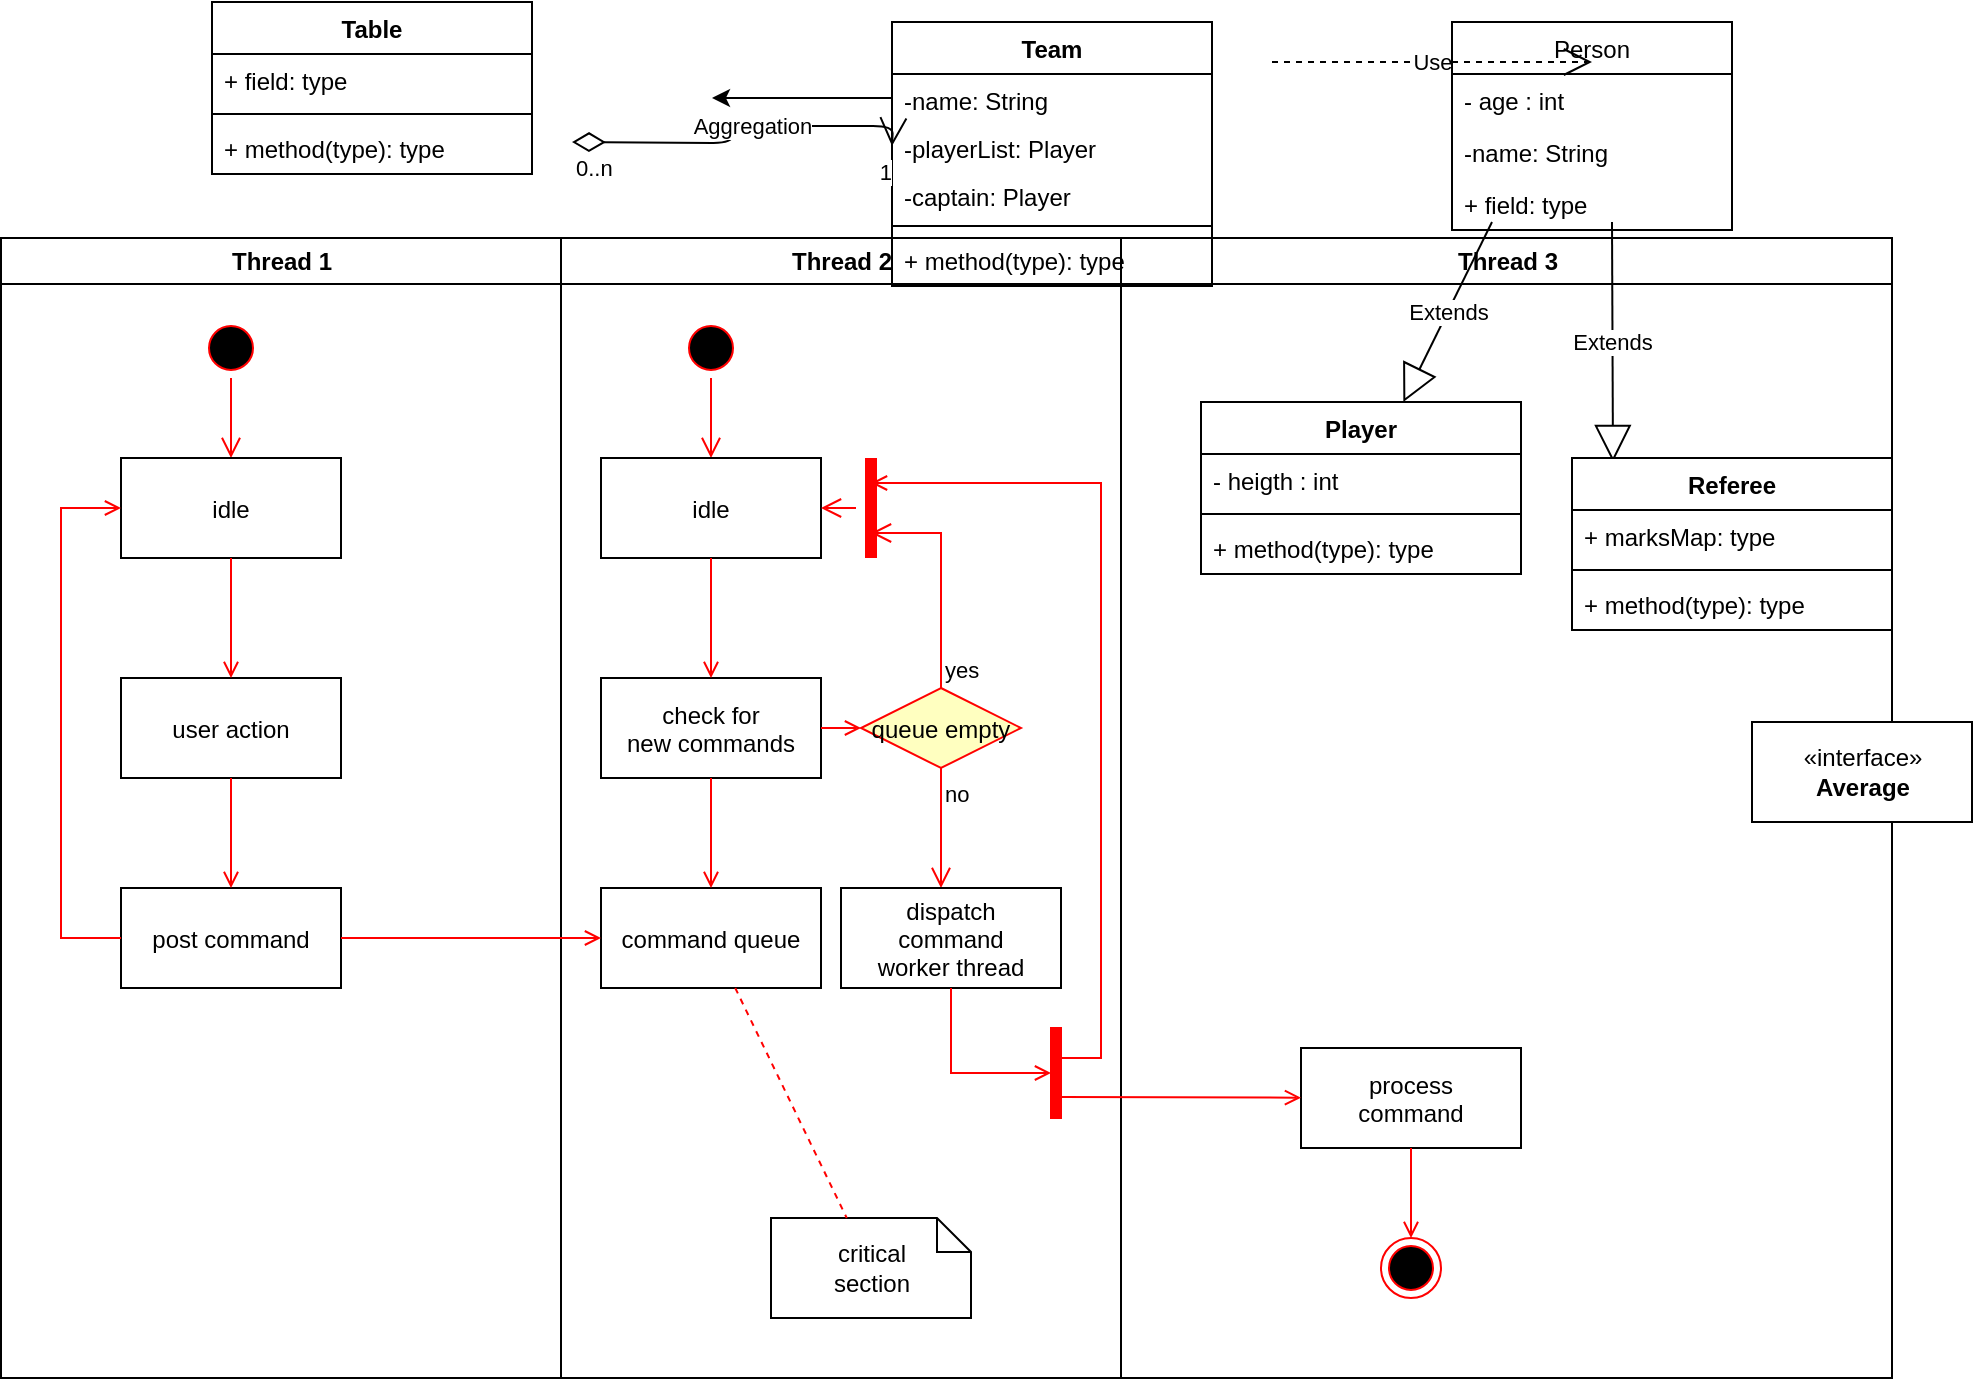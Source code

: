 <mxfile version="13.9.2" type="github">
  <diagram name="Page-1" id="e7e014a7-5840-1c2e-5031-d8a46d1fe8dd">
    <mxGraphModel dx="813" dy="460" grid="1" gridSize="10" guides="1" tooltips="1" connect="1" arrows="1" fold="1" page="1" pageScale="1" pageWidth="1169" pageHeight="826" background="#ffffff" math="0" shadow="0">
      <root>
        <mxCell id="0" />
        <mxCell id="1" parent="0" />
        <mxCell id="2" value="Thread 1" style="swimlane;whiteSpace=wrap" parent="1" vertex="1">
          <mxGeometry x="164.5" y="128" width="280" height="570" as="geometry">
            <mxRectangle x="164.5" y="128" width="80" height="23" as="alternateBounds" />
          </mxGeometry>
        </mxCell>
        <mxCell id="5" value="" style="ellipse;shape=startState;fillColor=#000000;strokeColor=#ff0000;" parent="2" vertex="1">
          <mxGeometry x="100" y="40" width="30" height="30" as="geometry" />
        </mxCell>
        <mxCell id="6" value="" style="edgeStyle=elbowEdgeStyle;elbow=horizontal;verticalAlign=bottom;endArrow=open;endSize=8;strokeColor=#FF0000;endFill=1;rounded=0" parent="2" source="5" target="7" edge="1">
          <mxGeometry x="100" y="40" as="geometry">
            <mxPoint x="115" y="110" as="targetPoint" />
          </mxGeometry>
        </mxCell>
        <mxCell id="7" value="idle" style="" parent="2" vertex="1">
          <mxGeometry x="60" y="110" width="110" height="50" as="geometry" />
        </mxCell>
        <mxCell id="8" value="user action" style="" parent="2" vertex="1">
          <mxGeometry x="60" y="220" width="110" height="50" as="geometry" />
        </mxCell>
        <mxCell id="9" value="" style="endArrow=open;strokeColor=#FF0000;endFill=1;rounded=0" parent="2" source="7" target="8" edge="1">
          <mxGeometry relative="1" as="geometry" />
        </mxCell>
        <mxCell id="10" value="post command" style="" parent="2" vertex="1">
          <mxGeometry x="60" y="325" width="110" height="50" as="geometry" />
        </mxCell>
        <mxCell id="11" value="" style="endArrow=open;strokeColor=#FF0000;endFill=1;rounded=0" parent="2" source="8" target="10" edge="1">
          <mxGeometry relative="1" as="geometry" />
        </mxCell>
        <mxCell id="12" value="" style="edgeStyle=elbowEdgeStyle;elbow=horizontal;strokeColor=#FF0000;endArrow=open;endFill=1;rounded=0" parent="2" source="10" target="7" edge="1">
          <mxGeometry width="100" height="100" relative="1" as="geometry">
            <mxPoint x="160" y="290" as="sourcePoint" />
            <mxPoint x="260" y="190" as="targetPoint" />
            <Array as="points">
              <mxPoint x="30" y="250" />
            </Array>
          </mxGeometry>
        </mxCell>
        <mxCell id="3" value="Thread 2" style="swimlane;whiteSpace=wrap" parent="1" vertex="1">
          <mxGeometry x="444.5" y="128" width="280" height="570" as="geometry" />
        </mxCell>
        <mxCell id="13" value="" style="ellipse;shape=startState;fillColor=#000000;strokeColor=#ff0000;" parent="3" vertex="1">
          <mxGeometry x="60" y="40" width="30" height="30" as="geometry" />
        </mxCell>
        <mxCell id="14" value="" style="edgeStyle=elbowEdgeStyle;elbow=horizontal;verticalAlign=bottom;endArrow=open;endSize=8;strokeColor=#FF0000;endFill=1;rounded=0" parent="3" source="13" target="15" edge="1">
          <mxGeometry x="40" y="20" as="geometry">
            <mxPoint x="55" y="90" as="targetPoint" />
          </mxGeometry>
        </mxCell>
        <mxCell id="15" value="idle" style="" parent="3" vertex="1">
          <mxGeometry x="20" y="110" width="110" height="50" as="geometry" />
        </mxCell>
        <mxCell id="16" value="check for &#xa;new commands" style="" parent="3" vertex="1">
          <mxGeometry x="20" y="220" width="110" height="50" as="geometry" />
        </mxCell>
        <mxCell id="17" value="" style="endArrow=open;strokeColor=#FF0000;endFill=1;rounded=0" parent="3" source="15" target="16" edge="1">
          <mxGeometry relative="1" as="geometry" />
        </mxCell>
        <mxCell id="18" value="command queue" style="" parent="3" vertex="1">
          <mxGeometry x="20" y="325" width="110" height="50" as="geometry" />
        </mxCell>
        <mxCell id="19" value="" style="endArrow=open;strokeColor=#FF0000;endFill=1;rounded=0" parent="3" source="16" target="18" edge="1">
          <mxGeometry relative="1" as="geometry" />
        </mxCell>
        <mxCell id="21" value="queue empty" style="rhombus;fillColor=#ffffc0;strokeColor=#ff0000;" parent="3" vertex="1">
          <mxGeometry x="150" y="225" width="80" height="40" as="geometry" />
        </mxCell>
        <mxCell id="22" value="yes" style="edgeStyle=elbowEdgeStyle;elbow=horizontal;align=left;verticalAlign=bottom;endArrow=open;endSize=8;strokeColor=#FF0000;exitX=0.5;exitY=0;endFill=1;rounded=0;entryX=0.75;entryY=0.5;entryPerimeter=0" parent="3" source="21" target="25" edge="1">
          <mxGeometry x="-1" relative="1" as="geometry">
            <mxPoint x="160" y="150" as="targetPoint" />
            <Array as="points">
              <mxPoint x="190" y="180" />
            </Array>
          </mxGeometry>
        </mxCell>
        <mxCell id="23" value="no" style="edgeStyle=elbowEdgeStyle;elbow=horizontal;align=left;verticalAlign=top;endArrow=open;endSize=8;strokeColor=#FF0000;endFill=1;rounded=0" parent="3" source="21" target="30" edge="1">
          <mxGeometry x="-1" relative="1" as="geometry">
            <mxPoint x="190" y="305" as="targetPoint" />
          </mxGeometry>
        </mxCell>
        <mxCell id="24" value="" style="endArrow=open;strokeColor=#FF0000;endFill=1;rounded=0" parent="3" source="16" target="21" edge="1">
          <mxGeometry relative="1" as="geometry" />
        </mxCell>
        <mxCell id="25" value="" style="shape=line;strokeWidth=6;strokeColor=#ff0000;rotation=90" parent="3" vertex="1">
          <mxGeometry x="130" y="127.5" width="50" height="15" as="geometry" />
        </mxCell>
        <mxCell id="26" value="" style="edgeStyle=elbowEdgeStyle;elbow=horizontal;verticalAlign=bottom;endArrow=open;endSize=8;strokeColor=#FF0000;endFill=1;rounded=0" parent="3" source="25" target="15" edge="1">
          <mxGeometry x="130" y="90" as="geometry">
            <mxPoint x="230" y="140" as="targetPoint" />
          </mxGeometry>
        </mxCell>
        <mxCell id="30" value="dispatch&#xa;command&#xa;worker thread" style="" parent="3" vertex="1">
          <mxGeometry x="140" y="325" width="110" height="50" as="geometry" />
        </mxCell>
        <mxCell id="31" value="critical&#xa;section" style="shape=note;whiteSpace=wrap;size=17" parent="3" vertex="1">
          <mxGeometry x="105" y="490" width="100" height="50" as="geometry" />
        </mxCell>
        <mxCell id="32" value="" style="endArrow=none;strokeColor=#FF0000;endFill=0;rounded=0;dashed=1" parent="3" source="18" target="31" edge="1">
          <mxGeometry relative="1" as="geometry" />
        </mxCell>
        <mxCell id="34" value="" style="whiteSpace=wrap;strokeColor=#FF0000;fillColor=#FF0000" parent="3" vertex="1">
          <mxGeometry x="245" y="395" width="5" height="45" as="geometry" />
        </mxCell>
        <mxCell id="41" value="" style="edgeStyle=elbowEdgeStyle;elbow=horizontal;entryX=0;entryY=0.5;strokeColor=#FF0000;endArrow=open;endFill=1;rounded=0" parent="3" source="30" target="34" edge="1">
          <mxGeometry width="100" height="100" relative="1" as="geometry">
            <mxPoint x="60" y="480" as="sourcePoint" />
            <mxPoint x="160" y="380" as="targetPoint" />
            <Array as="points">
              <mxPoint x="195" y="400" />
            </Array>
          </mxGeometry>
        </mxCell>
        <mxCell id="4" value="Thread 3" style="swimlane;whiteSpace=wrap" parent="1" vertex="1">
          <mxGeometry x="724.5" y="128" width="385.5" height="570" as="geometry" />
        </mxCell>
        <mxCell id="33" value="process&#xa;command" style="" parent="4" vertex="1">
          <mxGeometry x="90" y="405" width="110" height="50" as="geometry" />
        </mxCell>
        <mxCell id="35" value="" style="edgeStyle=elbowEdgeStyle;elbow=horizontal;strokeColor=#FF0000;endArrow=open;endFill=1;rounded=0;entryX=0.25;entryY=0.5;entryPerimeter=0" parent="4" target="25" edge="1">
          <mxGeometry width="100" height="100" relative="1" as="geometry">
            <mxPoint x="-30" y="410" as="sourcePoint" />
            <mxPoint x="-120" y="120" as="targetPoint" />
            <Array as="points">
              <mxPoint x="-10" y="135" />
            </Array>
          </mxGeometry>
        </mxCell>
        <mxCell id="37" value="" style="edgeStyle=none;strokeColor=#FF0000;endArrow=open;endFill=1;rounded=0" parent="4" target="33" edge="1">
          <mxGeometry width="100" height="100" relative="1" as="geometry">
            <mxPoint x="-30" y="429.5" as="sourcePoint" />
            <mxPoint x="90" y="429.5" as="targetPoint" />
          </mxGeometry>
        </mxCell>
        <mxCell id="38" value="" style="ellipse;shape=endState;fillColor=#000000;strokeColor=#ff0000" parent="4" vertex="1">
          <mxGeometry x="130" y="500" width="30" height="30" as="geometry" />
        </mxCell>
        <mxCell id="39" value="" style="endArrow=open;strokeColor=#FF0000;endFill=1;rounded=0" parent="4" source="33" target="38" edge="1">
          <mxGeometry relative="1" as="geometry" />
        </mxCell>
        <mxCell id="iB-sYYp6q5rqVPIzSp3z-63" value="Extends" style="endArrow=block;endSize=16;endFill=0;html=1;" edge="1" parent="4" target="iB-sYYp6q5rqVPIzSp3z-72">
          <mxGeometry width="160" relative="1" as="geometry">
            <mxPoint x="185.5" y="-8" as="sourcePoint" />
            <mxPoint x="186" y="112" as="targetPoint" />
          </mxGeometry>
        </mxCell>
        <mxCell id="iB-sYYp6q5rqVPIzSp3z-72" value="Player" style="swimlane;fontStyle=1;align=center;verticalAlign=top;childLayout=stackLayout;horizontal=1;startSize=26;horizontalStack=0;resizeParent=1;resizeParentMax=0;resizeLast=0;collapsible=1;marginBottom=0;" vertex="1" parent="4">
          <mxGeometry x="40" y="82" width="160" height="86" as="geometry" />
        </mxCell>
        <mxCell id="iB-sYYp6q5rqVPIzSp3z-73" value="- heigth : int" style="text;strokeColor=none;fillColor=none;align=left;verticalAlign=top;spacingLeft=4;spacingRight=4;overflow=hidden;rotatable=0;points=[[0,0.5],[1,0.5]];portConstraint=eastwest;" vertex="1" parent="iB-sYYp6q5rqVPIzSp3z-72">
          <mxGeometry y="26" width="160" height="26" as="geometry" />
        </mxCell>
        <mxCell id="iB-sYYp6q5rqVPIzSp3z-74" value="" style="line;strokeWidth=1;fillColor=none;align=left;verticalAlign=middle;spacingTop=-1;spacingLeft=3;spacingRight=3;rotatable=0;labelPosition=right;points=[];portConstraint=eastwest;" vertex="1" parent="iB-sYYp6q5rqVPIzSp3z-72">
          <mxGeometry y="52" width="160" height="8" as="geometry" />
        </mxCell>
        <mxCell id="iB-sYYp6q5rqVPIzSp3z-75" value="+ method(type): type" style="text;strokeColor=none;fillColor=none;align=left;verticalAlign=top;spacingLeft=4;spacingRight=4;overflow=hidden;rotatable=0;points=[[0,0.5],[1,0.5]];portConstraint=eastwest;" vertex="1" parent="iB-sYYp6q5rqVPIzSp3z-72">
          <mxGeometry y="60" width="160" height="26" as="geometry" />
        </mxCell>
        <mxCell id="iB-sYYp6q5rqVPIzSp3z-71" value="Extends" style="endArrow=block;endSize=16;endFill=0;html=1;" edge="1" parent="4">
          <mxGeometry width="160" relative="1" as="geometry">
            <mxPoint x="245.5" y="-8" as="sourcePoint" />
            <mxPoint x="246" y="112" as="targetPoint" />
          </mxGeometry>
        </mxCell>
        <mxCell id="iB-sYYp6q5rqVPIzSp3z-76" value="Referee" style="swimlane;fontStyle=1;align=center;verticalAlign=top;childLayout=stackLayout;horizontal=1;startSize=26;horizontalStack=0;resizeParent=1;resizeParentMax=0;resizeLast=0;collapsible=1;marginBottom=0;" vertex="1" parent="4">
          <mxGeometry x="225.5" y="110" width="160" height="86" as="geometry" />
        </mxCell>
        <mxCell id="iB-sYYp6q5rqVPIzSp3z-77" value="+ marksMap: type" style="text;strokeColor=none;fillColor=none;align=left;verticalAlign=top;spacingLeft=4;spacingRight=4;overflow=hidden;rotatable=0;points=[[0,0.5],[1,0.5]];portConstraint=eastwest;" vertex="1" parent="iB-sYYp6q5rqVPIzSp3z-76">
          <mxGeometry y="26" width="160" height="26" as="geometry" />
        </mxCell>
        <mxCell id="iB-sYYp6q5rqVPIzSp3z-78" value="" style="line;strokeWidth=1;fillColor=none;align=left;verticalAlign=middle;spacingTop=-1;spacingLeft=3;spacingRight=3;rotatable=0;labelPosition=right;points=[];portConstraint=eastwest;" vertex="1" parent="iB-sYYp6q5rqVPIzSp3z-76">
          <mxGeometry y="52" width="160" height="8" as="geometry" />
        </mxCell>
        <mxCell id="iB-sYYp6q5rqVPIzSp3z-79" value="+ method(type): type" style="text;strokeColor=none;fillColor=none;align=left;verticalAlign=top;spacingLeft=4;spacingRight=4;overflow=hidden;rotatable=0;points=[[0,0.5],[1,0.5]];portConstraint=eastwest;" vertex="1" parent="iB-sYYp6q5rqVPIzSp3z-76">
          <mxGeometry y="60" width="160" height="26" as="geometry" />
        </mxCell>
        <mxCell id="20" value="" style="endArrow=open;strokeColor=#FF0000;endFill=1;rounded=0" parent="1" source="10" target="18" edge="1">
          <mxGeometry relative="1" as="geometry" />
        </mxCell>
        <mxCell id="iB-sYYp6q5rqVPIzSp3z-41" value="Team" style="swimlane;fontStyle=1;align=center;verticalAlign=top;childLayout=stackLayout;horizontal=1;startSize=26;horizontalStack=0;resizeParent=1;resizeParentMax=0;resizeLast=0;collapsible=1;marginBottom=0;" vertex="1" parent="1">
          <mxGeometry x="610" y="20" width="160" height="132" as="geometry" />
        </mxCell>
        <mxCell id="iB-sYYp6q5rqVPIzSp3z-42" value="-name: String" style="text;strokeColor=none;fillColor=none;align=left;verticalAlign=top;spacingLeft=4;spacingRight=4;overflow=hidden;rotatable=0;points=[[0,0.5],[1,0.5]];portConstraint=eastwest;" vertex="1" parent="iB-sYYp6q5rqVPIzSp3z-41">
          <mxGeometry y="26" width="160" height="24" as="geometry" />
        </mxCell>
        <mxCell id="iB-sYYp6q5rqVPIzSp3z-46" value="-playerList: Player" style="text;strokeColor=none;fillColor=none;align=left;verticalAlign=top;spacingLeft=4;spacingRight=4;overflow=hidden;rotatable=0;points=[[0,0.5],[1,0.5]];portConstraint=eastwest;" vertex="1" parent="iB-sYYp6q5rqVPIzSp3z-41">
          <mxGeometry y="50" width="160" height="24" as="geometry" />
        </mxCell>
        <mxCell id="iB-sYYp6q5rqVPIzSp3z-45" value="-captain: Player" style="text;strokeColor=none;fillColor=none;align=left;verticalAlign=top;spacingLeft=4;spacingRight=4;overflow=hidden;rotatable=0;points=[[0,0.5],[1,0.5]];portConstraint=eastwest;" vertex="1" parent="iB-sYYp6q5rqVPIzSp3z-41">
          <mxGeometry y="74" width="160" height="24" as="geometry" />
        </mxCell>
        <mxCell id="iB-sYYp6q5rqVPIzSp3z-43" value="" style="line;strokeWidth=1;fillColor=none;align=left;verticalAlign=middle;spacingTop=-1;spacingLeft=3;spacingRight=3;rotatable=0;labelPosition=right;points=[];portConstraint=eastwest;" vertex="1" parent="iB-sYYp6q5rqVPIzSp3z-41">
          <mxGeometry y="98" width="160" height="8" as="geometry" />
        </mxCell>
        <mxCell id="iB-sYYp6q5rqVPIzSp3z-44" value="+ method(type): type" style="text;strokeColor=none;fillColor=none;align=left;verticalAlign=top;spacingLeft=4;spacingRight=4;overflow=hidden;rotatable=0;points=[[0,0.5],[1,0.5]];portConstraint=eastwest;" vertex="1" parent="iB-sYYp6q5rqVPIzSp3z-41">
          <mxGeometry y="106" width="160" height="26" as="geometry" />
        </mxCell>
        <mxCell id="iB-sYYp6q5rqVPIzSp3z-47" value="Aggregation" style="endArrow=open;html=1;endSize=12;startArrow=diamondThin;startSize=14;startFill=0;edgeStyle=orthogonalEdgeStyle;" edge="1" parent="1">
          <mxGeometry x="0.101" relative="1" as="geometry">
            <mxPoint x="450" y="80" as="sourcePoint" />
            <mxPoint x="610" y="82" as="targetPoint" />
            <mxPoint as="offset" />
          </mxGeometry>
        </mxCell>
        <mxCell id="iB-sYYp6q5rqVPIzSp3z-48" value="0..n" style="edgeLabel;resizable=0;html=1;align=left;verticalAlign=top;" connectable="0" vertex="1" parent="iB-sYYp6q5rqVPIzSp3z-47">
          <mxGeometry x="-1" relative="1" as="geometry" />
        </mxCell>
        <mxCell id="iB-sYYp6q5rqVPIzSp3z-49" value="1" style="edgeLabel;resizable=0;html=1;align=right;verticalAlign=top;" connectable="0" vertex="1" parent="iB-sYYp6q5rqVPIzSp3z-47">
          <mxGeometry x="1" relative="1" as="geometry" />
        </mxCell>
        <mxCell id="iB-sYYp6q5rqVPIzSp3z-50" style="edgeStyle=orthogonalEdgeStyle;rounded=0;orthogonalLoop=1;jettySize=auto;html=1;exitX=0;exitY=0.5;exitDx=0;exitDy=0;" edge="1" parent="1" source="iB-sYYp6q5rqVPIzSp3z-42">
          <mxGeometry relative="1" as="geometry">
            <mxPoint x="520" y="58" as="targetPoint" />
          </mxGeometry>
        </mxCell>
        <mxCell id="iB-sYYp6q5rqVPIzSp3z-51" value="Use" style="endArrow=open;endSize=12;dashed=1;html=1;" edge="1" parent="1">
          <mxGeometry width="160" relative="1" as="geometry">
            <mxPoint x="800" y="40" as="sourcePoint" />
            <mxPoint x="960" y="40" as="targetPoint" />
          </mxGeometry>
        </mxCell>
        <mxCell id="iB-sYYp6q5rqVPIzSp3z-55" value="Table" style="swimlane;fontStyle=1;align=center;verticalAlign=top;childLayout=stackLayout;horizontal=1;startSize=26;horizontalStack=0;resizeParent=1;resizeParentMax=0;resizeLast=0;collapsible=1;marginBottom=0;" vertex="1" parent="1">
          <mxGeometry x="270" y="10" width="160" height="86" as="geometry" />
        </mxCell>
        <mxCell id="iB-sYYp6q5rqVPIzSp3z-56" value="+ field: type" style="text;strokeColor=none;fillColor=none;align=left;verticalAlign=top;spacingLeft=4;spacingRight=4;overflow=hidden;rotatable=0;points=[[0,0.5],[1,0.5]];portConstraint=eastwest;" vertex="1" parent="iB-sYYp6q5rqVPIzSp3z-55">
          <mxGeometry y="26" width="160" height="26" as="geometry" />
        </mxCell>
        <mxCell id="iB-sYYp6q5rqVPIzSp3z-57" value="" style="line;strokeWidth=1;fillColor=none;align=left;verticalAlign=middle;spacingTop=-1;spacingLeft=3;spacingRight=3;rotatable=0;labelPosition=right;points=[];portConstraint=eastwest;" vertex="1" parent="iB-sYYp6q5rqVPIzSp3z-55">
          <mxGeometry y="52" width="160" height="8" as="geometry" />
        </mxCell>
        <mxCell id="iB-sYYp6q5rqVPIzSp3z-58" value="+ method(type): type" style="text;strokeColor=none;fillColor=none;align=left;verticalAlign=top;spacingLeft=4;spacingRight=4;overflow=hidden;rotatable=0;points=[[0,0.5],[1,0.5]];portConstraint=eastwest;" vertex="1" parent="iB-sYYp6q5rqVPIzSp3z-55">
          <mxGeometry y="60" width="160" height="26" as="geometry" />
        </mxCell>
        <mxCell id="iB-sYYp6q5rqVPIzSp3z-59" value="Person" style="swimlane;fontStyle=0;childLayout=stackLayout;horizontal=1;startSize=26;fillColor=none;horizontalStack=0;resizeParent=1;resizeParentMax=0;resizeLast=0;collapsible=1;marginBottom=0;" vertex="1" parent="1">
          <mxGeometry x="890" y="20" width="140" height="104" as="geometry" />
        </mxCell>
        <mxCell id="iB-sYYp6q5rqVPIzSp3z-60" value="- age : int" style="text;strokeColor=none;fillColor=none;align=left;verticalAlign=top;spacingLeft=4;spacingRight=4;overflow=hidden;rotatable=0;points=[[0,0.5],[1,0.5]];portConstraint=eastwest;" vertex="1" parent="iB-sYYp6q5rqVPIzSp3z-59">
          <mxGeometry y="26" width="140" height="26" as="geometry" />
        </mxCell>
        <mxCell id="iB-sYYp6q5rqVPIzSp3z-61" value="-name: String" style="text;strokeColor=none;fillColor=none;align=left;verticalAlign=top;spacingLeft=4;spacingRight=4;overflow=hidden;rotatable=0;points=[[0,0.5],[1,0.5]];portConstraint=eastwest;" vertex="1" parent="iB-sYYp6q5rqVPIzSp3z-59">
          <mxGeometry y="52" width="140" height="26" as="geometry" />
        </mxCell>
        <mxCell id="iB-sYYp6q5rqVPIzSp3z-62" value="+ field: type" style="text;strokeColor=none;fillColor=none;align=left;verticalAlign=top;spacingLeft=4;spacingRight=4;overflow=hidden;rotatable=0;points=[[0,0.5],[1,0.5]];portConstraint=eastwest;" vertex="1" parent="iB-sYYp6q5rqVPIzSp3z-59">
          <mxGeometry y="78" width="140" height="26" as="geometry" />
        </mxCell>
        <mxCell id="iB-sYYp6q5rqVPIzSp3z-80" value="«interface»&lt;br&gt;&lt;b&gt;Average&lt;/b&gt;" style="html=1;" vertex="1" parent="1">
          <mxGeometry x="1040" y="370" width="110" height="50" as="geometry" />
        </mxCell>
      </root>
    </mxGraphModel>
  </diagram>
</mxfile>

